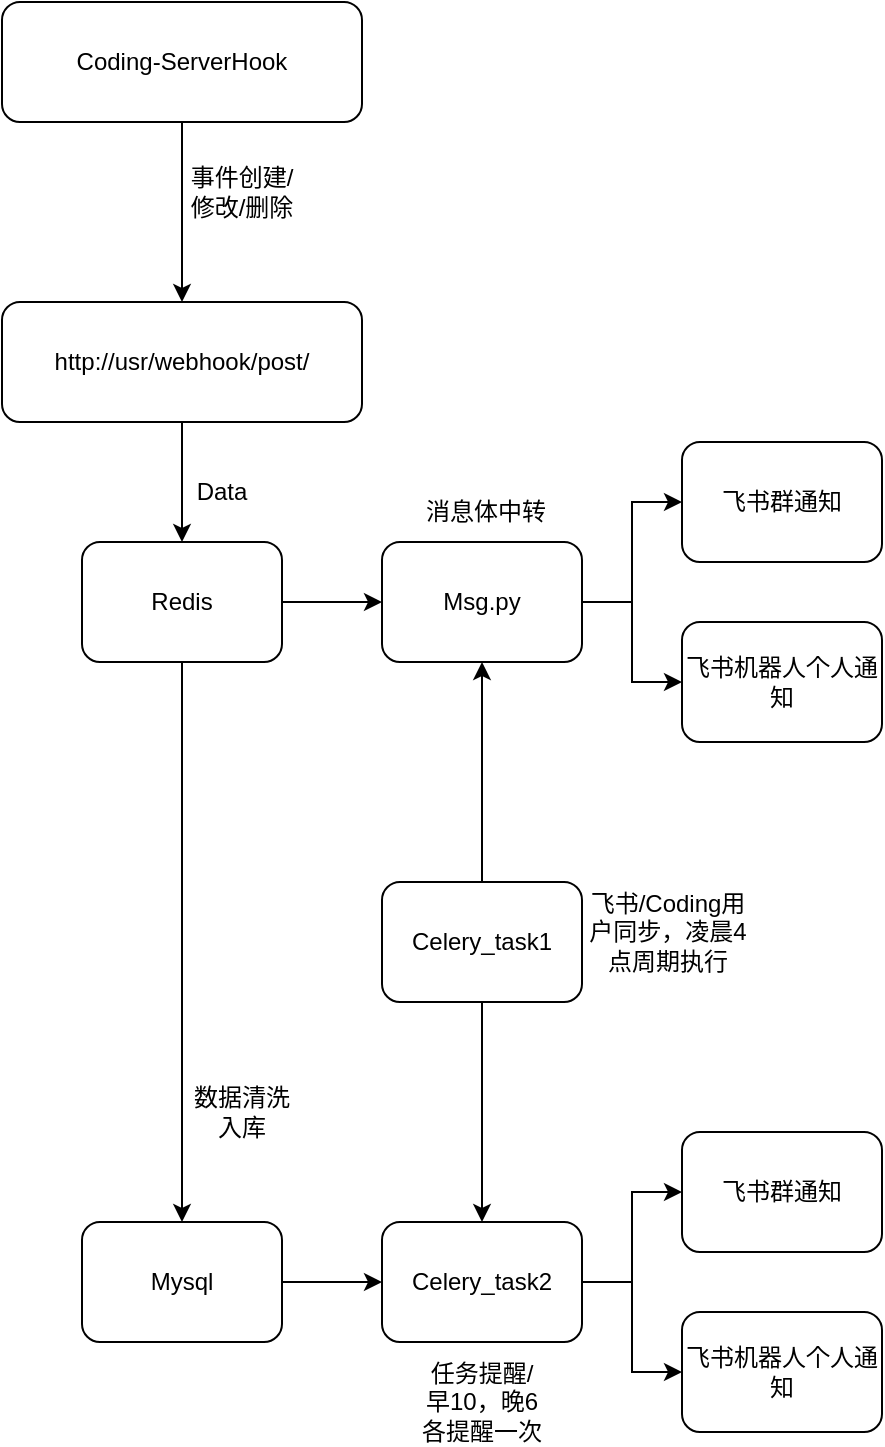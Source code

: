 <mxfile version="16.2.2" type="github">
  <diagram id="xv_vsLjOpVEn5hY-oL7H" name="第 1 页">
    <mxGraphModel dx="1106" dy="557" grid="1" gridSize="10" guides="1" tooltips="1" connect="1" arrows="1" fold="1" page="1" pageScale="1" pageWidth="827" pageHeight="1169" math="0" shadow="0">
      <root>
        <mxCell id="0" />
        <mxCell id="1" parent="0" />
        <mxCell id="je8IUUtYgN5wZHJtD9td-6" style="edgeStyle=orthogonalEdgeStyle;rounded=0;orthogonalLoop=1;jettySize=auto;html=1;exitX=0.5;exitY=1;exitDx=0;exitDy=0;entryX=0.5;entryY=0;entryDx=0;entryDy=0;" edge="1" parent="1" source="je8IUUtYgN5wZHJtD9td-1" target="je8IUUtYgN5wZHJtD9td-5">
          <mxGeometry relative="1" as="geometry" />
        </mxCell>
        <mxCell id="je8IUUtYgN5wZHJtD9td-1" value="http://usr/webhook/post/" style="rounded=1;whiteSpace=wrap;html=1;" vertex="1" parent="1">
          <mxGeometry x="170" y="300" width="180" height="60" as="geometry" />
        </mxCell>
        <mxCell id="je8IUUtYgN5wZHJtD9td-3" style="edgeStyle=orthogonalEdgeStyle;rounded=0;orthogonalLoop=1;jettySize=auto;html=1;exitX=0.5;exitY=1;exitDx=0;exitDy=0;entryX=0.5;entryY=0;entryDx=0;entryDy=0;" edge="1" parent="1" source="je8IUUtYgN5wZHJtD9td-2" target="je8IUUtYgN5wZHJtD9td-1">
          <mxGeometry relative="1" as="geometry" />
        </mxCell>
        <mxCell id="je8IUUtYgN5wZHJtD9td-2" value="Coding-ServerHook" style="rounded=1;whiteSpace=wrap;html=1;" vertex="1" parent="1">
          <mxGeometry x="170" y="150" width="180" height="60" as="geometry" />
        </mxCell>
        <mxCell id="je8IUUtYgN5wZHJtD9td-4" value="事件创建/修改/删除" style="text;html=1;strokeColor=none;fillColor=none;align=center;verticalAlign=middle;whiteSpace=wrap;rounded=0;" vertex="1" parent="1">
          <mxGeometry x="260" y="230" width="60" height="30" as="geometry" />
        </mxCell>
        <mxCell id="je8IUUtYgN5wZHJtD9td-9" style="edgeStyle=orthogonalEdgeStyle;rounded=0;orthogonalLoop=1;jettySize=auto;html=1;exitX=1;exitY=0.5;exitDx=0;exitDy=0;entryX=0;entryY=0.5;entryDx=0;entryDy=0;" edge="1" parent="1" source="je8IUUtYgN5wZHJtD9td-5" target="je8IUUtYgN5wZHJtD9td-8">
          <mxGeometry relative="1" as="geometry" />
        </mxCell>
        <mxCell id="je8IUUtYgN5wZHJtD9td-16" style="edgeStyle=orthogonalEdgeStyle;rounded=0;orthogonalLoop=1;jettySize=auto;html=1;exitX=0.5;exitY=1;exitDx=0;exitDy=0;entryX=0.5;entryY=0;entryDx=0;entryDy=0;" edge="1" parent="1" source="je8IUUtYgN5wZHJtD9td-5" target="je8IUUtYgN5wZHJtD9td-15">
          <mxGeometry relative="1" as="geometry" />
        </mxCell>
        <mxCell id="je8IUUtYgN5wZHJtD9td-5" value="Redis" style="rounded=1;whiteSpace=wrap;html=1;" vertex="1" parent="1">
          <mxGeometry x="210" y="420" width="100" height="60" as="geometry" />
        </mxCell>
        <mxCell id="je8IUUtYgN5wZHJtD9td-7" value="Data" style="text;html=1;strokeColor=none;fillColor=none;align=center;verticalAlign=middle;whiteSpace=wrap;rounded=0;" vertex="1" parent="1">
          <mxGeometry x="250" y="380" width="60" height="30" as="geometry" />
        </mxCell>
        <mxCell id="je8IUUtYgN5wZHJtD9td-13" style="edgeStyle=orthogonalEdgeStyle;rounded=0;orthogonalLoop=1;jettySize=auto;html=1;exitX=1;exitY=0.5;exitDx=0;exitDy=0;entryX=0;entryY=0.5;entryDx=0;entryDy=0;" edge="1" parent="1" source="je8IUUtYgN5wZHJtD9td-8" target="je8IUUtYgN5wZHJtD9td-11">
          <mxGeometry relative="1" as="geometry" />
        </mxCell>
        <mxCell id="je8IUUtYgN5wZHJtD9td-14" style="edgeStyle=orthogonalEdgeStyle;rounded=0;orthogonalLoop=1;jettySize=auto;html=1;exitX=1;exitY=0.5;exitDx=0;exitDy=0;" edge="1" parent="1" source="je8IUUtYgN5wZHJtD9td-8" target="je8IUUtYgN5wZHJtD9td-12">
          <mxGeometry relative="1" as="geometry" />
        </mxCell>
        <mxCell id="je8IUUtYgN5wZHJtD9td-8" value="Msg.py" style="rounded=1;whiteSpace=wrap;html=1;" vertex="1" parent="1">
          <mxGeometry x="360" y="420" width="100" height="60" as="geometry" />
        </mxCell>
        <mxCell id="je8IUUtYgN5wZHJtD9td-11" value="飞书群通知" style="rounded=1;whiteSpace=wrap;html=1;" vertex="1" parent="1">
          <mxGeometry x="510" y="370" width="100" height="60" as="geometry" />
        </mxCell>
        <mxCell id="je8IUUtYgN5wZHJtD9td-12" value="飞书机器人个人通知" style="rounded=1;whiteSpace=wrap;html=1;" vertex="1" parent="1">
          <mxGeometry x="510" y="460" width="100" height="60" as="geometry" />
        </mxCell>
        <mxCell id="je8IUUtYgN5wZHJtD9td-20" style="edgeStyle=orthogonalEdgeStyle;rounded=0;orthogonalLoop=1;jettySize=auto;html=1;exitX=1;exitY=0.5;exitDx=0;exitDy=0;entryX=0;entryY=0.5;entryDx=0;entryDy=0;" edge="1" parent="1" source="je8IUUtYgN5wZHJtD9td-15" target="je8IUUtYgN5wZHJtD9td-19">
          <mxGeometry relative="1" as="geometry" />
        </mxCell>
        <mxCell id="je8IUUtYgN5wZHJtD9td-15" value="Mysql" style="rounded=1;whiteSpace=wrap;html=1;" vertex="1" parent="1">
          <mxGeometry x="210" y="760" width="100" height="60" as="geometry" />
        </mxCell>
        <mxCell id="je8IUUtYgN5wZHJtD9td-17" value="数据清洗入库" style="text;html=1;strokeColor=none;fillColor=none;align=center;verticalAlign=middle;whiteSpace=wrap;rounded=0;" vertex="1" parent="1">
          <mxGeometry x="260" y="690" width="60" height="30" as="geometry" />
        </mxCell>
        <mxCell id="je8IUUtYgN5wZHJtD9td-18" value="消息体中转" style="text;html=1;strokeColor=none;fillColor=none;align=center;verticalAlign=middle;whiteSpace=wrap;rounded=0;" vertex="1" parent="1">
          <mxGeometry x="380" y="390" width="64" height="30" as="geometry" />
        </mxCell>
        <mxCell id="je8IUUtYgN5wZHJtD9td-25" style="edgeStyle=orthogonalEdgeStyle;rounded=0;orthogonalLoop=1;jettySize=auto;html=1;exitX=1;exitY=0.5;exitDx=0;exitDy=0;entryX=0;entryY=0.5;entryDx=0;entryDy=0;" edge="1" parent="1" source="je8IUUtYgN5wZHJtD9td-19" target="je8IUUtYgN5wZHJtD9td-23">
          <mxGeometry relative="1" as="geometry" />
        </mxCell>
        <mxCell id="je8IUUtYgN5wZHJtD9td-26" style="edgeStyle=orthogonalEdgeStyle;rounded=0;orthogonalLoop=1;jettySize=auto;html=1;exitX=1;exitY=0.5;exitDx=0;exitDy=0;entryX=0;entryY=0.5;entryDx=0;entryDy=0;" edge="1" parent="1" source="je8IUUtYgN5wZHJtD9td-19" target="je8IUUtYgN5wZHJtD9td-24">
          <mxGeometry relative="1" as="geometry" />
        </mxCell>
        <mxCell id="je8IUUtYgN5wZHJtD9td-19" value="Celery_task2" style="rounded=1;whiteSpace=wrap;html=1;" vertex="1" parent="1">
          <mxGeometry x="360" y="760" width="100" height="60" as="geometry" />
        </mxCell>
        <mxCell id="je8IUUtYgN5wZHJtD9td-23" value="飞书群通知" style="rounded=1;whiteSpace=wrap;html=1;" vertex="1" parent="1">
          <mxGeometry x="510" y="715" width="100" height="60" as="geometry" />
        </mxCell>
        <mxCell id="je8IUUtYgN5wZHJtD9td-24" value="飞书机器人个人通知" style="rounded=1;whiteSpace=wrap;html=1;" vertex="1" parent="1">
          <mxGeometry x="510" y="805" width="100" height="60" as="geometry" />
        </mxCell>
        <mxCell id="je8IUUtYgN5wZHJtD9td-27" value="任务提醒/早10，晚6各提醒一次" style="text;html=1;strokeColor=none;fillColor=none;align=center;verticalAlign=middle;whiteSpace=wrap;rounded=0;" vertex="1" parent="1">
          <mxGeometry x="378" y="835" width="64" height="30" as="geometry" />
        </mxCell>
        <mxCell id="je8IUUtYgN5wZHJtD9td-31" style="edgeStyle=orthogonalEdgeStyle;rounded=0;orthogonalLoop=1;jettySize=auto;html=1;exitX=0.5;exitY=1;exitDx=0;exitDy=0;entryX=0.5;entryY=0;entryDx=0;entryDy=0;" edge="1" parent="1" source="je8IUUtYgN5wZHJtD9td-28" target="je8IUUtYgN5wZHJtD9td-19">
          <mxGeometry relative="1" as="geometry" />
        </mxCell>
        <mxCell id="je8IUUtYgN5wZHJtD9td-32" style="edgeStyle=orthogonalEdgeStyle;rounded=0;orthogonalLoop=1;jettySize=auto;html=1;exitX=0.5;exitY=0;exitDx=0;exitDy=0;entryX=0.5;entryY=1;entryDx=0;entryDy=0;" edge="1" parent="1" source="je8IUUtYgN5wZHJtD9td-28" target="je8IUUtYgN5wZHJtD9td-8">
          <mxGeometry relative="1" as="geometry" />
        </mxCell>
        <mxCell id="je8IUUtYgN5wZHJtD9td-28" value="Celery_task1" style="rounded=1;whiteSpace=wrap;html=1;" vertex="1" parent="1">
          <mxGeometry x="360" y="590" width="100" height="60" as="geometry" />
        </mxCell>
        <mxCell id="je8IUUtYgN5wZHJtD9td-29" value="飞书/Coding用户同步，凌晨4点周期执行" style="text;html=1;strokeColor=none;fillColor=none;align=center;verticalAlign=middle;whiteSpace=wrap;rounded=0;" vertex="1" parent="1">
          <mxGeometry x="460" y="600" width="86" height="30" as="geometry" />
        </mxCell>
      </root>
    </mxGraphModel>
  </diagram>
</mxfile>
